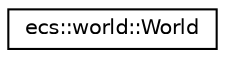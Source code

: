 digraph "Graphical Class Hierarchy"
{
 // LATEX_PDF_SIZE
  edge [fontname="Helvetica",fontsize="10",labelfontname="Helvetica",labelfontsize="10"];
  node [fontname="Helvetica",fontsize="10",shape=record];
  rankdir="LR";
  Node0 [label="ecs::world::World",height=0.2,width=0.4,color="black", fillcolor="white", style="filled",URL="$classecs_1_1world_1_1_world.html",tooltip=" "];
}
